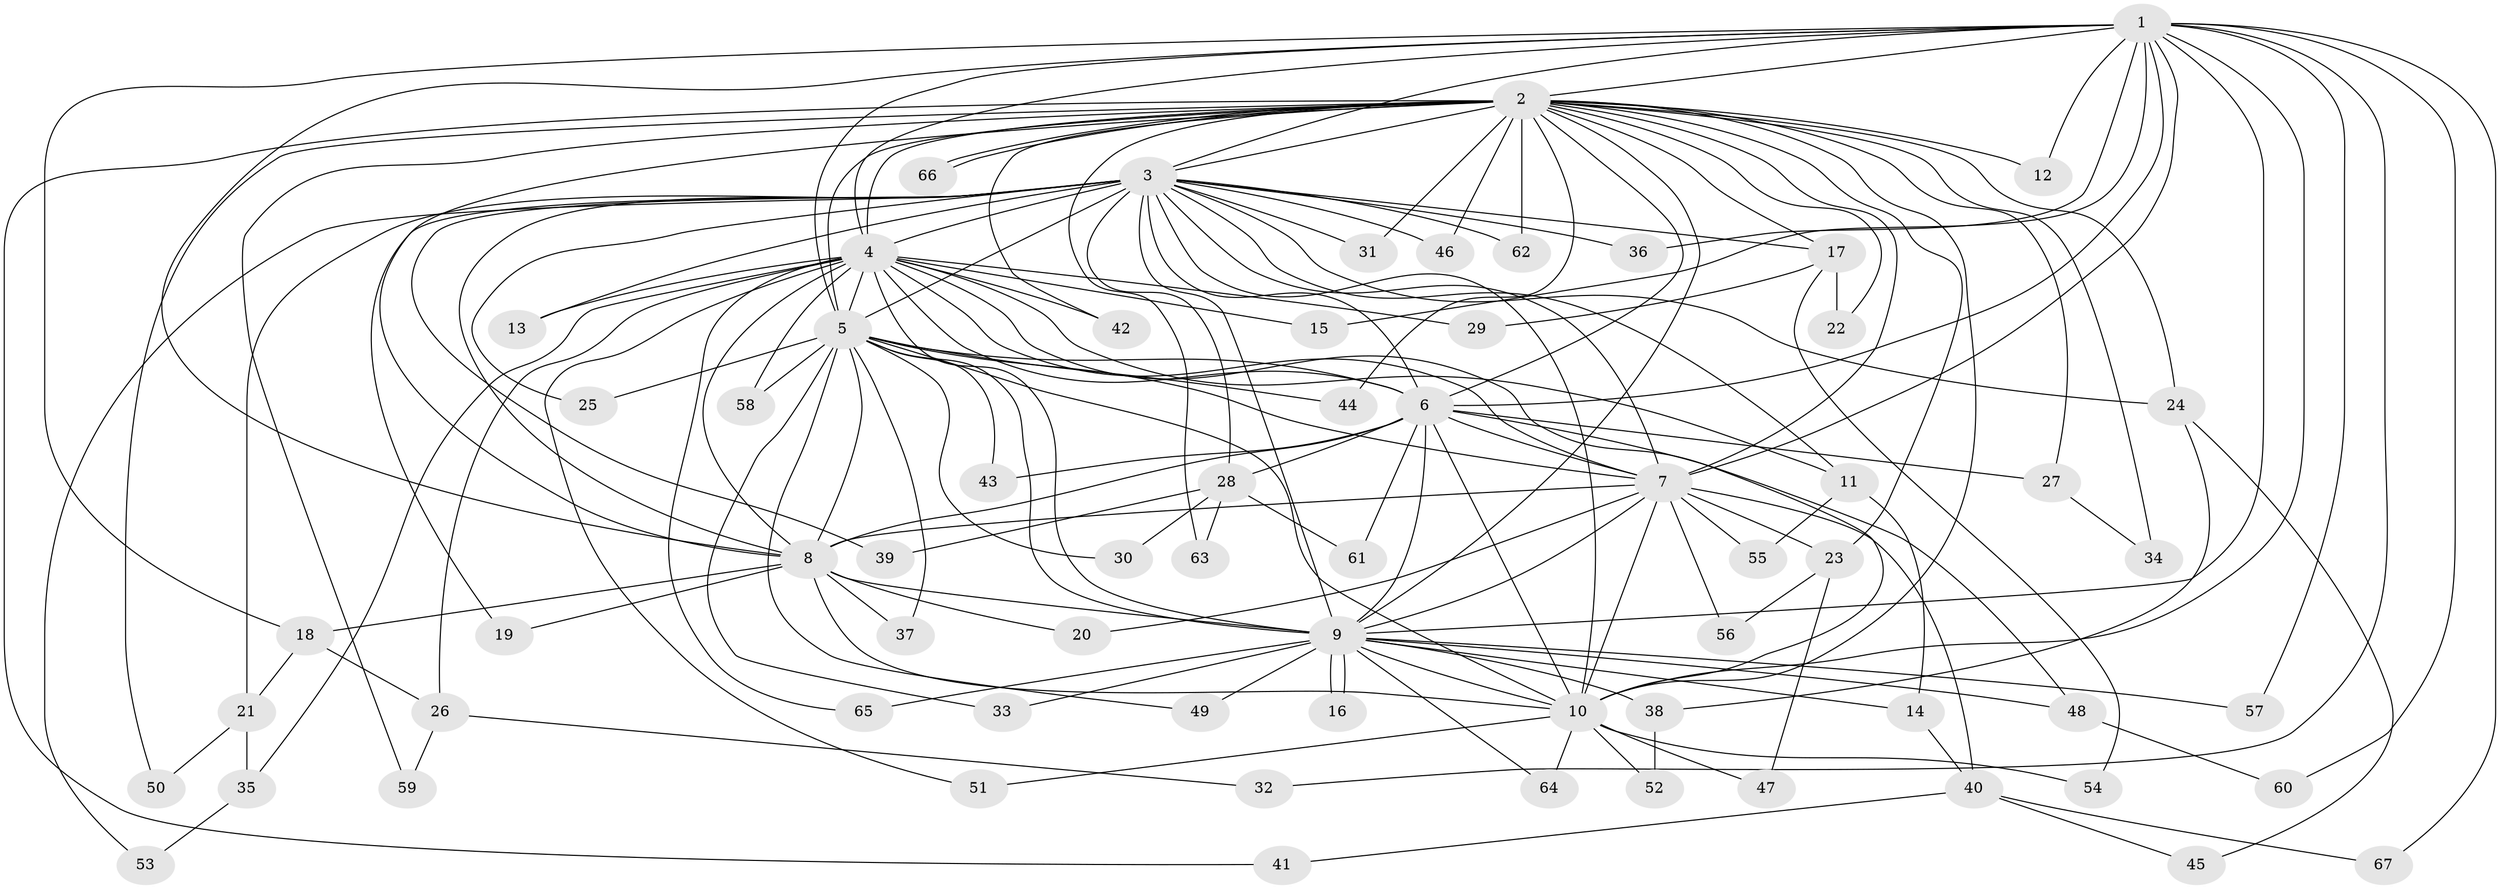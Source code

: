 // coarse degree distribution, {9: 0.0975609756097561, 24: 0.024390243902439025, 19: 0.024390243902439025, 15: 0.024390243902439025, 10: 0.024390243902439025, 12: 0.04878048780487805, 16: 0.024390243902439025, 4: 0.07317073170731707, 3: 0.0975609756097561, 1: 0.04878048780487805, 5: 0.024390243902439025, 2: 0.43902439024390244, 7: 0.024390243902439025, 6: 0.024390243902439025}
// Generated by graph-tools (version 1.1) at 2025/49/03/04/25 22:49:36]
// undirected, 67 vertices, 159 edges
graph export_dot {
  node [color=gray90,style=filled];
  1;
  2;
  3;
  4;
  5;
  6;
  7;
  8;
  9;
  10;
  11;
  12;
  13;
  14;
  15;
  16;
  17;
  18;
  19;
  20;
  21;
  22;
  23;
  24;
  25;
  26;
  27;
  28;
  29;
  30;
  31;
  32;
  33;
  34;
  35;
  36;
  37;
  38;
  39;
  40;
  41;
  42;
  43;
  44;
  45;
  46;
  47;
  48;
  49;
  50;
  51;
  52;
  53;
  54;
  55;
  56;
  57;
  58;
  59;
  60;
  61;
  62;
  63;
  64;
  65;
  66;
  67;
  1 -- 2;
  1 -- 3;
  1 -- 4;
  1 -- 5;
  1 -- 6;
  1 -- 7;
  1 -- 8;
  1 -- 9;
  1 -- 10;
  1 -- 12;
  1 -- 15;
  1 -- 18;
  1 -- 32;
  1 -- 36;
  1 -- 57;
  1 -- 60;
  1 -- 67;
  2 -- 3;
  2 -- 4;
  2 -- 5;
  2 -- 6;
  2 -- 7;
  2 -- 8;
  2 -- 9;
  2 -- 10;
  2 -- 12;
  2 -- 17;
  2 -- 22;
  2 -- 23;
  2 -- 24;
  2 -- 27;
  2 -- 31;
  2 -- 34;
  2 -- 41;
  2 -- 42;
  2 -- 44;
  2 -- 46;
  2 -- 50;
  2 -- 59;
  2 -- 62;
  2 -- 63;
  2 -- 66;
  2 -- 66;
  3 -- 4;
  3 -- 5;
  3 -- 6;
  3 -- 7;
  3 -- 8;
  3 -- 9;
  3 -- 10;
  3 -- 11;
  3 -- 13;
  3 -- 17;
  3 -- 19;
  3 -- 21;
  3 -- 24;
  3 -- 25;
  3 -- 28;
  3 -- 31;
  3 -- 36;
  3 -- 39;
  3 -- 46;
  3 -- 53;
  3 -- 62;
  4 -- 5;
  4 -- 6;
  4 -- 7;
  4 -- 8;
  4 -- 9;
  4 -- 10;
  4 -- 11;
  4 -- 13;
  4 -- 15;
  4 -- 26;
  4 -- 29;
  4 -- 35;
  4 -- 42;
  4 -- 51;
  4 -- 58;
  4 -- 65;
  5 -- 6;
  5 -- 7;
  5 -- 8;
  5 -- 9;
  5 -- 10;
  5 -- 25;
  5 -- 30;
  5 -- 33;
  5 -- 37;
  5 -- 43;
  5 -- 44;
  5 -- 49;
  5 -- 58;
  6 -- 7;
  6 -- 8;
  6 -- 9;
  6 -- 10;
  6 -- 27;
  6 -- 28;
  6 -- 43;
  6 -- 48;
  6 -- 61;
  7 -- 8;
  7 -- 9;
  7 -- 10;
  7 -- 20;
  7 -- 23;
  7 -- 40;
  7 -- 55;
  7 -- 56;
  8 -- 9;
  8 -- 10;
  8 -- 18;
  8 -- 19;
  8 -- 20;
  8 -- 37;
  9 -- 10;
  9 -- 14;
  9 -- 16;
  9 -- 16;
  9 -- 33;
  9 -- 38;
  9 -- 48;
  9 -- 49;
  9 -- 57;
  9 -- 64;
  9 -- 65;
  10 -- 47;
  10 -- 51;
  10 -- 52;
  10 -- 54;
  10 -- 64;
  11 -- 14;
  11 -- 55;
  14 -- 40;
  17 -- 22;
  17 -- 29;
  17 -- 54;
  18 -- 21;
  18 -- 26;
  21 -- 35;
  21 -- 50;
  23 -- 47;
  23 -- 56;
  24 -- 38;
  24 -- 45;
  26 -- 32;
  26 -- 59;
  27 -- 34;
  28 -- 30;
  28 -- 39;
  28 -- 61;
  28 -- 63;
  35 -- 53;
  38 -- 52;
  40 -- 41;
  40 -- 45;
  40 -- 67;
  48 -- 60;
}
